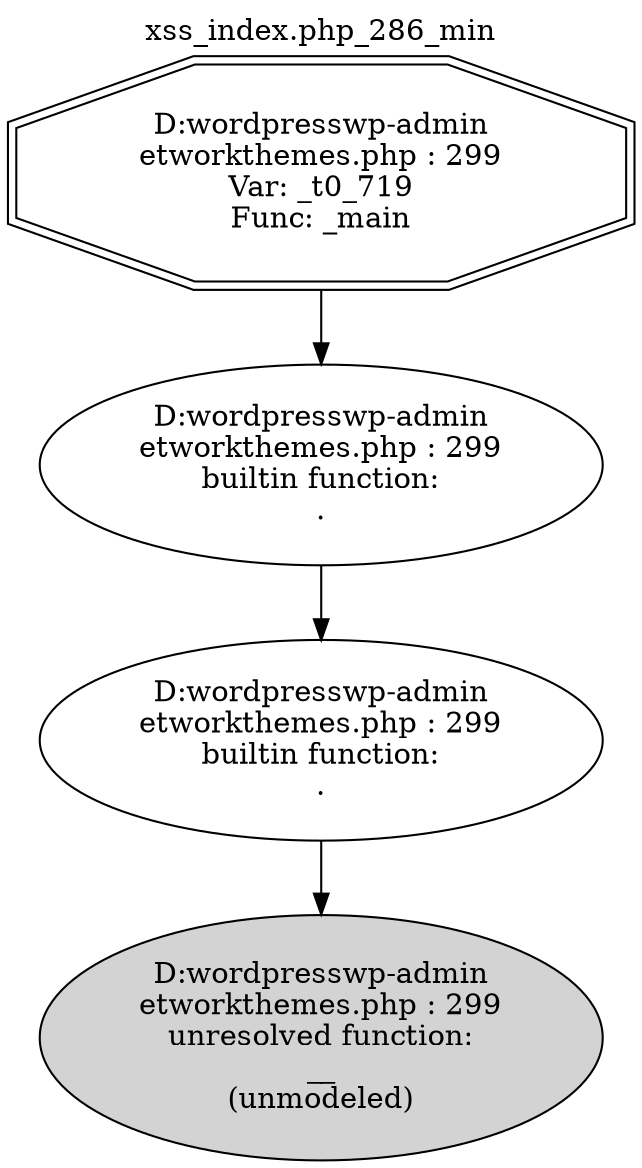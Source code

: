digraph cfg {
  label="xss_index.php_286_min";
  labelloc=t;
  n1 [shape=doubleoctagon, label="D:\wordpress\wp-admin\network\themes.php : 299\nVar: _t0_719\nFunc: _main\n"];
  n2 [shape=ellipse, label="D:\wordpress\wp-admin\network\themes.php : 299\nbuiltin function:\n.\n"];
  n3 [shape=ellipse, label="D:\wordpress\wp-admin\network\themes.php : 299\nbuiltin function:\n.\n"];
  n4 [shape=ellipse, label="D:\wordpress\wp-admin\network\themes.php : 299\nunresolved function:\n__\n(unmodeled)\n",style=filled];
  n1 -> n2;
  n2 -> n3;
  n3 -> n4;
}
